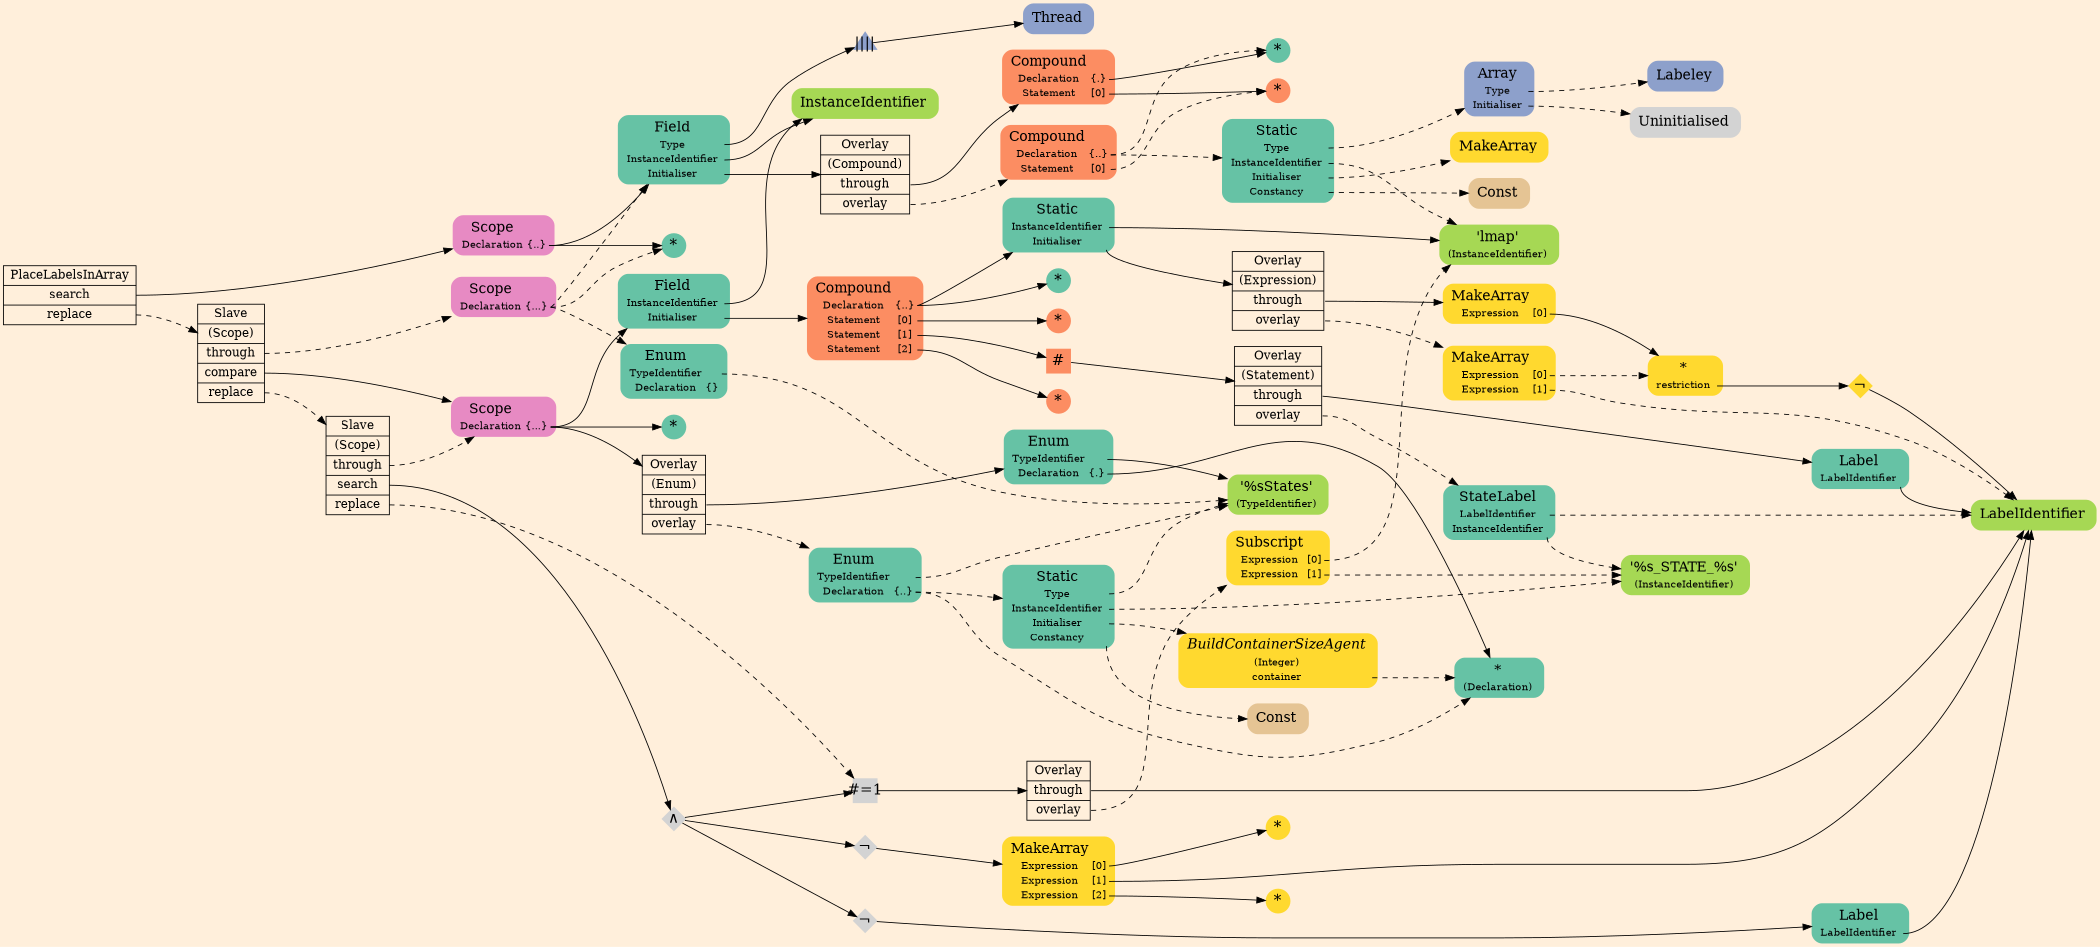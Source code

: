 digraph Inferno {
graph [
rankdir = "LR"
ranksep = 1.0
size = "14,20"
bgcolor = antiquewhite1
color = black
fontcolor = black
];
node [
];
"CR#P67-0" [
shape = "record"
fillcolor = antiquewhite1
label = "<fixed> PlaceLabelsInArray | <port0> search | <port1> replace"
style = "filled"
fontsize = "14"
color = black
fontcolor = black
];
"#B-2-1110" [
shape = "plaintext"
fillcolor = "/set28/4"
label = <<TABLE BORDER="0" CELLBORDER="0" CELLSPACING="0">
 <TR>
  <TD><FONT POINT-SIZE="16.0">Scope</FONT></TD>
  <TD></TD>
 </TR>
 <TR>
  <TD>Declaration</TD>
  <TD PORT="port0">{..}</TD>
 </TR>
</TABLE>>
style = "rounded,filled"
fontsize = "12"
];
"#B-2-1118" [
shape = "circle"
fillcolor = "/set28/1"
label = <*>
style = "filled"
fontsize = "18"
penwidth = 0.0
fixedsize = true
width = 0.4
height = 0.4
];
"#B-2-1113" [
shape = "plaintext"
fillcolor = "/set28/1"
label = <<TABLE BORDER="0" CELLBORDER="0" CELLSPACING="0">
 <TR>
  <TD><FONT POINT-SIZE="16.0">Field</FONT></TD>
  <TD></TD>
 </TR>
 <TR>
  <TD>Type</TD>
  <TD PORT="port0"></TD>
 </TR>
 <TR>
  <TD>InstanceIdentifier</TD>
  <TD PORT="port1"></TD>
 </TR>
 <TR>
  <TD>Initialiser</TD>
  <TD PORT="port2"></TD>
 </TR>
</TABLE>>
style = "rounded,filled"
fontsize = "12"
];
"#B-2-1112" [
shape = "triangle"
fillcolor = "/set28/3"
label = <||||>
style = "filled"
fontsize = "18"
penwidth = 0.0
fixedsize = true
width = 0.4
height = 0.4
];
"#B-2-1116" [
shape = "plaintext"
fillcolor = "/set28/3"
label = <<TABLE BORDER="0" CELLBORDER="0" CELLSPACING="0">
 <TR>
  <TD><FONT POINT-SIZE="16.0">Thread</FONT></TD>
  <TD></TD>
 </TR>
</TABLE>>
style = "rounded,filled"
fontsize = "12"
];
"#B-2-1115" [
shape = "plaintext"
fillcolor = "/set28/5"
label = <<TABLE BORDER="0" CELLBORDER="0" CELLSPACING="0">
 <TR>
  <TD><FONT POINT-SIZE="16.0">InstanceIdentifier</FONT></TD>
  <TD></TD>
 </TR>
</TABLE>>
style = "rounded,filled"
fontsize = "12"
];
"#B-2-1182" [
shape = "record"
fillcolor = antiquewhite1
label = "<fixed> Overlay | <port0> (Compound) | <port1> through | <port2> overlay"
style = "filled"
fontsize = "14"
color = black
fontcolor = black
];
"#B-2-1179" [
shape = "plaintext"
fillcolor = "/set28/2"
label = <<TABLE BORDER="0" CELLBORDER="0" CELLSPACING="0">
 <TR>
  <TD><FONT POINT-SIZE="16.0">Compound</FONT></TD>
  <TD></TD>
 </TR>
 <TR>
  <TD>Declaration</TD>
  <TD PORT="port0">{.}</TD>
 </TR>
 <TR>
  <TD>Statement</TD>
  <TD PORT="port1">[0]</TD>
 </TR>
</TABLE>>
style = "rounded,filled"
fontsize = "12"
];
"#B-2-1185" [
shape = "circle"
fillcolor = "/set28/1"
label = <*>
style = "filled"
fontsize = "18"
penwidth = 0.0
fixedsize = true
width = 0.4
height = 0.4
];
"#B-2-1197" [
shape = "circle"
fillcolor = "/set28/2"
label = <*>
style = "filled"
fontsize = "18"
penwidth = 0.0
fixedsize = true
width = 0.4
height = 0.4
];
"#B-2-1180" [
shape = "plaintext"
fillcolor = "/set28/2"
label = <<TABLE BORDER="0" CELLBORDER="0" CELLSPACING="0">
 <TR>
  <TD><FONT POINT-SIZE="16.0">Compound</FONT></TD>
  <TD></TD>
 </TR>
 <TR>
  <TD>Declaration</TD>
  <TD PORT="port0">{..}</TD>
 </TR>
 <TR>
  <TD>Statement</TD>
  <TD PORT="port1">[0]</TD>
 </TR>
</TABLE>>
style = "rounded,filled"
fontsize = "12"
];
"#B-2-1166" [
shape = "plaintext"
fillcolor = "/set28/1"
label = <<TABLE BORDER="0" CELLBORDER="0" CELLSPACING="0">
 <TR>
  <TD><FONT POINT-SIZE="16.0">Static</FONT></TD>
  <TD></TD>
 </TR>
 <TR>
  <TD>Type</TD>
  <TD PORT="port0"></TD>
 </TR>
 <TR>
  <TD>InstanceIdentifier</TD>
  <TD PORT="port1"></TD>
 </TR>
 <TR>
  <TD>Initialiser</TD>
  <TD PORT="port2"></TD>
 </TR>
 <TR>
  <TD>Constancy</TD>
  <TD PORT="port3"></TD>
 </TR>
</TABLE>>
style = "rounded,filled"
fontsize = "12"
];
"#B-2-1169" [
shape = "plaintext"
fillcolor = "/set28/3"
label = <<TABLE BORDER="0" CELLBORDER="0" CELLSPACING="0">
 <TR>
  <TD><FONT POINT-SIZE="16.0">Array</FONT></TD>
  <TD></TD>
 </TR>
 <TR>
  <TD>Type</TD>
  <TD PORT="port0"></TD>
 </TR>
 <TR>
  <TD>Initialiser</TD>
  <TD PORT="port1"></TD>
 </TR>
</TABLE>>
style = "rounded,filled"
fontsize = "12"
];
"#B-2-1199" [
shape = "plaintext"
fillcolor = "/set28/3"
label = <<TABLE BORDER="0" CELLBORDER="0" CELLSPACING="0">
 <TR>
  <TD><FONT POINT-SIZE="16.0">Labeley</FONT></TD>
  <TD></TD>
 </TR>
</TABLE>>
style = "rounded,filled"
fontsize = "12"
];
"#B-2-1200" [
shape = "plaintext"
label = <<TABLE BORDER="0" CELLBORDER="0" CELLSPACING="0">
 <TR>
  <TD><FONT POINT-SIZE="16.0">Uninitialised</FONT></TD>
  <TD></TD>
 </TR>
</TABLE>>
style = "rounded,filled"
fontsize = "12"
];
"#B-2-1168" [
shape = "plaintext"
fillcolor = "/set28/5"
label = <<TABLE BORDER="0" CELLBORDER="0" CELLSPACING="0">
 <TR>
  <TD><FONT POINT-SIZE="16.0">'lmap'</FONT></TD>
  <TD></TD>
 </TR>
 <TR>
  <TD>(InstanceIdentifier)</TD>
  <TD PORT="port0"></TD>
 </TR>
</TABLE>>
style = "rounded,filled"
fontsize = "12"
];
"#B-2-1170" [
shape = "plaintext"
fillcolor = "/set28/6"
label = <<TABLE BORDER="0" CELLBORDER="0" CELLSPACING="0">
 <TR>
  <TD><FONT POINT-SIZE="16.0">MakeArray</FONT></TD>
  <TD></TD>
 </TR>
</TABLE>>
style = "rounded,filled"
fontsize = "12"
];
"#B-2-1198" [
shape = "plaintext"
fillcolor = "/set28/7"
label = <<TABLE BORDER="0" CELLBORDER="0" CELLSPACING="0">
 <TR>
  <TD><FONT POINT-SIZE="16.0">Const</FONT></TD>
  <TD></TD>
 </TR>
</TABLE>>
style = "rounded,filled"
fontsize = "12"
];
"#B-2-1196" [
shape = "record"
fillcolor = antiquewhite1
label = "<fixed> Slave | <port0> (Scope) | <port1> through | <port2> compare | <port3> replace"
style = "filled"
fontsize = "14"
color = black
fontcolor = black
];
"#B-2-1111" [
shape = "plaintext"
fillcolor = "/set28/4"
label = <<TABLE BORDER="0" CELLBORDER="0" CELLSPACING="0">
 <TR>
  <TD><FONT POINT-SIZE="16.0">Scope</FONT></TD>
  <TD></TD>
 </TR>
 <TR>
  <TD>Declaration</TD>
  <TD PORT="port0">{...}</TD>
 </TR>
</TABLE>>
style = "rounded,filled"
fontsize = "12"
];
"#B-2-1121" [
shape = "plaintext"
fillcolor = "/set28/1"
label = <<TABLE BORDER="0" CELLBORDER="0" CELLSPACING="0">
 <TR>
  <TD><FONT POINT-SIZE="16.0">Enum</FONT></TD>
  <TD></TD>
 </TR>
 <TR>
  <TD>TypeIdentifier</TD>
  <TD PORT="port0"></TD>
 </TR>
 <TR>
  <TD>Declaration</TD>
  <TD PORT="port1">{}</TD>
 </TR>
</TABLE>>
style = "rounded,filled"
fontsize = "12"
];
"#B-2-1122" [
shape = "plaintext"
fillcolor = "/set28/5"
label = <<TABLE BORDER="0" CELLBORDER="0" CELLSPACING="0">
 <TR>
  <TD><FONT POINT-SIZE="16.0">'%sStates'</FONT></TD>
  <TD></TD>
 </TR>
 <TR>
  <TD>(TypeIdentifier)</TD>
  <TD PORT="port0"></TD>
 </TR>
</TABLE>>
style = "rounded,filled"
fontsize = "12"
];
"#B-2-1164" [
shape = "plaintext"
fillcolor = "/set28/4"
label = <<TABLE BORDER="0" CELLBORDER="0" CELLSPACING="0">
 <TR>
  <TD><FONT POINT-SIZE="16.0">Scope</FONT></TD>
  <TD></TD>
 </TR>
 <TR>
  <TD>Declaration</TD>
  <TD PORT="port0">{...}</TD>
 </TR>
</TABLE>>
style = "rounded,filled"
fontsize = "12"
];
"#B-2-1128" [
shape = "circle"
fillcolor = "/set28/1"
label = <*>
style = "filled"
fontsize = "18"
penwidth = 0.0
fixedsize = true
width = 0.4
height = 0.4
];
"#B-2-1137" [
shape = "record"
fillcolor = antiquewhite1
label = "<fixed> Overlay | <port0> (Enum) | <port1> through | <port2> overlay"
style = "filled"
fontsize = "14"
color = black
fontcolor = black
];
"#B-2-1138" [
shape = "plaintext"
fillcolor = "/set28/1"
label = <<TABLE BORDER="0" CELLBORDER="0" CELLSPACING="0">
 <TR>
  <TD><FONT POINT-SIZE="16.0">Enum</FONT></TD>
  <TD></TD>
 </TR>
 <TR>
  <TD>TypeIdentifier</TD>
  <TD PORT="port0"></TD>
 </TR>
 <TR>
  <TD>Declaration</TD>
  <TD PORT="port1">{.}</TD>
 </TR>
</TABLE>>
style = "rounded,filled"
fontsize = "12"
];
"#B-2-1126" [
shape = "plaintext"
fillcolor = "/set28/1"
label = <<TABLE BORDER="0" CELLBORDER="0" CELLSPACING="0">
 <TR>
  <TD><FONT POINT-SIZE="16.0">*</FONT></TD>
  <TD></TD>
 </TR>
 <TR>
  <TD>(Declaration)</TD>
  <TD PORT="port0"></TD>
 </TR>
</TABLE>>
style = "rounded,filled"
fontsize = "12"
];
"#B-2-1139" [
shape = "plaintext"
fillcolor = "/set28/1"
label = <<TABLE BORDER="0" CELLBORDER="0" CELLSPACING="0">
 <TR>
  <TD><FONT POINT-SIZE="16.0">Enum</FONT></TD>
  <TD></TD>
 </TR>
 <TR>
  <TD>TypeIdentifier</TD>
  <TD PORT="port0"></TD>
 </TR>
 <TR>
  <TD>Declaration</TD>
  <TD PORT="port1">{..}</TD>
 </TR>
</TABLE>>
style = "rounded,filled"
fontsize = "12"
];
"#B-2-1141" [
shape = "plaintext"
fillcolor = "/set28/1"
label = <<TABLE BORDER="0" CELLBORDER="0" CELLSPACING="0">
 <TR>
  <TD><FONT POINT-SIZE="16.0">Static</FONT></TD>
  <TD></TD>
 </TR>
 <TR>
  <TD>Type</TD>
  <TD PORT="port0"></TD>
 </TR>
 <TR>
  <TD>InstanceIdentifier</TD>
  <TD PORT="port1"></TD>
 </TR>
 <TR>
  <TD>Initialiser</TD>
  <TD PORT="port2"></TD>
 </TR>
 <TR>
  <TD>Constancy</TD>
  <TD PORT="port3"></TD>
 </TR>
</TABLE>>
style = "rounded,filled"
fontsize = "12"
];
"#B-2-1142" [
shape = "plaintext"
fillcolor = "/set28/5"
label = <<TABLE BORDER="0" CELLBORDER="0" CELLSPACING="0">
 <TR>
  <TD><FONT POINT-SIZE="16.0">'%s_STATE_%s'</FONT></TD>
  <TD></TD>
 </TR>
 <TR>
  <TD>(InstanceIdentifier)</TD>
  <TD PORT="port0"></TD>
 </TR>
</TABLE>>
style = "rounded,filled"
fontsize = "12"
];
"#B-2-1145" [
shape = "plaintext"
fillcolor = "/set28/6"
label = <<TABLE BORDER="0" CELLBORDER="0" CELLSPACING="0">
 <TR>
  <TD><FONT POINT-SIZE="16.0"><I>BuildContainerSizeAgent</I></FONT></TD>
  <TD></TD>
 </TR>
 <TR>
  <TD>(Integer)</TD>
  <TD PORT="port0"></TD>
 </TR>
 <TR>
  <TD>container</TD>
  <TD PORT="port1"></TD>
 </TR>
</TABLE>>
style = "rounded,filled"
fontsize = "12"
];
"#B-2-1195" [
shape = "plaintext"
fillcolor = "/set28/7"
label = <<TABLE BORDER="0" CELLBORDER="0" CELLSPACING="0">
 <TR>
  <TD><FONT POINT-SIZE="16.0">Const</FONT></TD>
  <TD></TD>
 </TR>
</TABLE>>
style = "rounded,filled"
fontsize = "12"
];
"#B-2-1165" [
shape = "plaintext"
fillcolor = "/set28/1"
label = <<TABLE BORDER="0" CELLBORDER="0" CELLSPACING="0">
 <TR>
  <TD><FONT POINT-SIZE="16.0">Field</FONT></TD>
  <TD></TD>
 </TR>
 <TR>
  <TD>InstanceIdentifier</TD>
  <TD PORT="port0"></TD>
 </TR>
 <TR>
  <TD>Initialiser</TD>
  <TD PORT="port1"></TD>
 </TR>
</TABLE>>
style = "rounded,filled"
fontsize = "12"
];
"#B-2-1181" [
shape = "plaintext"
fillcolor = "/set28/2"
label = <<TABLE BORDER="0" CELLBORDER="0" CELLSPACING="0">
 <TR>
  <TD><FONT POINT-SIZE="16.0">Compound</FONT></TD>
  <TD></TD>
 </TR>
 <TR>
  <TD>Declaration</TD>
  <TD PORT="port0">{..}</TD>
 </TR>
 <TR>
  <TD>Statement</TD>
  <TD PORT="port1">[0]</TD>
 </TR>
 <TR>
  <TD>Statement</TD>
  <TD PORT="port2">[1]</TD>
 </TR>
 <TR>
  <TD>Statement</TD>
  <TD PORT="port3">[2]</TD>
 </TR>
</TABLE>>
style = "rounded,filled"
fontsize = "12"
];
"#B-2-1189" [
shape = "circle"
fillcolor = "/set28/1"
label = <*>
style = "filled"
fontsize = "18"
penwidth = 0.0
fixedsize = true
width = 0.4
height = 0.4
];
"#B-2-1167" [
shape = "plaintext"
fillcolor = "/set28/1"
label = <<TABLE BORDER="0" CELLBORDER="0" CELLSPACING="0">
 <TR>
  <TD><FONT POINT-SIZE="16.0">Static</FONT></TD>
  <TD></TD>
 </TR>
 <TR>
  <TD>InstanceIdentifier</TD>
  <TD PORT="port0"></TD>
 </TR>
 <TR>
  <TD>Initialiser</TD>
  <TD PORT="port1"></TD>
 </TR>
</TABLE>>
style = "rounded,filled"
fontsize = "12"
];
"#B-2-1174" [
shape = "record"
fillcolor = antiquewhite1
label = "<fixed> Overlay | <port0> (Expression) | <port1> through | <port2> overlay"
style = "filled"
fontsize = "14"
color = black
fontcolor = black
];
"#B-2-1171" [
shape = "plaintext"
fillcolor = "/set28/6"
label = <<TABLE BORDER="0" CELLBORDER="0" CELLSPACING="0">
 <TR>
  <TD><FONT POINT-SIZE="16.0">MakeArray</FONT></TD>
  <TD></TD>
 </TR>
 <TR>
  <TD>Expression</TD>
  <TD PORT="port0">[0]</TD>
 </TR>
</TABLE>>
style = "rounded,filled"
fontsize = "12"
];
"#B-2-1176" [
shape = "plaintext"
fillcolor = "/set28/6"
label = <<TABLE BORDER="0" CELLBORDER="0" CELLSPACING="0">
 <TR>
  <TD><FONT POINT-SIZE="16.0">*</FONT></TD>
  <TD></TD>
 </TR>
 <TR>
  <TD>restriction</TD>
  <TD PORT="port0"></TD>
 </TR>
</TABLE>>
style = "rounded,filled"
fontsize = "12"
];
"#B-2-1177" [
shape = "diamond"
fillcolor = "/set28/6"
label = <¬>
style = "filled"
fontsize = "18"
penwidth = 0.0
fixedsize = true
width = 0.4
height = 0.4
];
"#B-2-1146" [
shape = "plaintext"
fillcolor = "/set28/5"
label = <<TABLE BORDER="0" CELLBORDER="0" CELLSPACING="0">
 <TR>
  <TD><FONT POINT-SIZE="16.0">LabelIdentifier</FONT></TD>
  <TD></TD>
 </TR>
</TABLE>>
style = "rounded,filled"
fontsize = "12"
];
"#B-2-1172" [
shape = "plaintext"
fillcolor = "/set28/6"
label = <<TABLE BORDER="0" CELLBORDER="0" CELLSPACING="0">
 <TR>
  <TD><FONT POINT-SIZE="16.0">MakeArray</FONT></TD>
  <TD></TD>
 </TR>
 <TR>
  <TD>Expression</TD>
  <TD PORT="port0">[0]</TD>
 </TR>
 <TR>
  <TD>Expression</TD>
  <TD PORT="port1">[1]</TD>
 </TR>
</TABLE>>
style = "rounded,filled"
fontsize = "12"
];
"#B-2-1191" [
shape = "circle"
fillcolor = "/set28/2"
label = <*>
style = "filled"
fontsize = "18"
penwidth = 0.0
fixedsize = true
width = 0.4
height = 0.4
];
"#B-2-1175" [
shape = "square"
fillcolor = "/set28/2"
label = <#>
style = "filled"
fontsize = "18"
penwidth = 0.0
fixedsize = true
width = 0.4
height = 0.4
];
"#B-2-1183" [
shape = "record"
fillcolor = antiquewhite1
label = "<fixed> Overlay | <port0> (Statement) | <port1> through | <port2> overlay"
style = "filled"
fontsize = "14"
color = black
fontcolor = black
];
"#B-2-1157" [
shape = "plaintext"
fillcolor = "/set28/1"
label = <<TABLE BORDER="0" CELLBORDER="0" CELLSPACING="0">
 <TR>
  <TD><FONT POINT-SIZE="16.0">Label</FONT></TD>
  <TD></TD>
 </TR>
 <TR>
  <TD>LabelIdentifier</TD>
  <TD PORT="port0"></TD>
 </TR>
</TABLE>>
style = "rounded,filled"
fontsize = "12"
];
"#B-2-1184" [
shape = "plaintext"
fillcolor = "/set28/1"
label = <<TABLE BORDER="0" CELLBORDER="0" CELLSPACING="0">
 <TR>
  <TD><FONT POINT-SIZE="16.0">StateLabel</FONT></TD>
  <TD></TD>
 </TR>
 <TR>
  <TD>LabelIdentifier</TD>
  <TD PORT="port0"></TD>
 </TR>
 <TR>
  <TD>InstanceIdentifier</TD>
  <TD PORT="port1"></TD>
 </TR>
</TABLE>>
style = "rounded,filled"
fontsize = "12"
];
"#B-2-1190" [
shape = "circle"
fillcolor = "/set28/2"
label = <*>
style = "filled"
fontsize = "18"
penwidth = 0.0
fixedsize = true
width = 0.4
height = 0.4
];
"#B-2-1188" [
shape = "record"
fillcolor = antiquewhite1
label = "<fixed> Slave | <port0> (Scope) | <port1> through | <port2> search | <port3> replace"
style = "filled"
fontsize = "14"
color = black
fontcolor = black
];
"#B-2-1149" [
shape = "diamond"
label = <∧>
style = "filled"
fontsize = "18"
penwidth = 0.0
fixedsize = true
width = 0.4
height = 0.4
];
"#B-2-1152" [
shape = "square"
label = <#=1>
style = "filled"
fontsize = "18"
penwidth = 0.0
fixedsize = true
width = 0.4
height = 0.4
];
"#B-3-7" [
shape = "record"
fillcolor = antiquewhite1
label = "<fixed> Overlay | <port0> through | <port1> overlay"
style = "filled"
fontsize = "14"
color = black
fontcolor = black
];
"#B-2-1178" [
shape = "plaintext"
fillcolor = "/set28/6"
label = <<TABLE BORDER="0" CELLBORDER="0" CELLSPACING="0">
 <TR>
  <TD><FONT POINT-SIZE="16.0">Subscript</FONT></TD>
  <TD></TD>
 </TR>
 <TR>
  <TD>Expression</TD>
  <TD PORT="port0">[0]</TD>
 </TR>
 <TR>
  <TD>Expression</TD>
  <TD PORT="port1">[1]</TD>
 </TR>
</TABLE>>
style = "rounded,filled"
fontsize = "12"
];
"#B-2-1150" [
shape = "diamond"
label = <¬>
style = "filled"
fontsize = "18"
penwidth = 0.0
fixedsize = true
width = 0.4
height = 0.4
];
"#B-2-1173" [
shape = "plaintext"
fillcolor = "/set28/6"
label = <<TABLE BORDER="0" CELLBORDER="0" CELLSPACING="0">
 <TR>
  <TD><FONT POINT-SIZE="16.0">MakeArray</FONT></TD>
  <TD></TD>
 </TR>
 <TR>
  <TD>Expression</TD>
  <TD PORT="port0">[0]</TD>
 </TR>
 <TR>
  <TD>Expression</TD>
  <TD PORT="port1">[1]</TD>
 </TR>
 <TR>
  <TD>Expression</TD>
  <TD PORT="port2">[2]</TD>
 </TR>
</TABLE>>
style = "rounded,filled"
fontsize = "12"
];
"#B-2-1187" [
shape = "circle"
fillcolor = "/set28/6"
label = <*>
style = "filled"
fontsize = "18"
penwidth = 0.0
fixedsize = true
width = 0.4
height = 0.4
];
"#B-2-1186" [
shape = "circle"
fillcolor = "/set28/6"
label = <*>
style = "filled"
fontsize = "18"
penwidth = 0.0
fixedsize = true
width = 0.4
height = 0.4
];
"#B-2-1151" [
shape = "diamond"
label = <¬>
style = "filled"
fontsize = "18"
penwidth = 0.0
fixedsize = true
width = 0.4
height = 0.4
];
"#B-2-1154" [
shape = "plaintext"
fillcolor = "/set28/1"
label = <<TABLE BORDER="0" CELLBORDER="0" CELLSPACING="0">
 <TR>
  <TD><FONT POINT-SIZE="16.0">Label</FONT></TD>
  <TD></TD>
 </TR>
 <TR>
  <TD>LabelIdentifier</TD>
  <TD PORT="port0"></TD>
 </TR>
</TABLE>>
style = "rounded,filled"
fontsize = "12"
];
"CR#P67-0":port0 -> "#B-2-1110" [style="solid"
color = black
fontcolor = black
];
"CR#P67-0":port1 -> "#B-2-1196" [style="dashed"
color = black
fontcolor = black
];
"#B-2-1110":port0 -> "#B-2-1118" [style="solid"
color = black
fontcolor = black
];
"#B-2-1110":port0 -> "#B-2-1113" [style="solid"
color = black
fontcolor = black
];
"#B-2-1113":port0 -> "#B-2-1112" [style="solid"
color = black
fontcolor = black
];
"#B-2-1113":port1 -> "#B-2-1115" [style="solid"
color = black
fontcolor = black
];
"#B-2-1113":port2 -> "#B-2-1182" [style="solid"
color = black
fontcolor = black
];
"#B-2-1112" -> "#B-2-1116" [style="solid"
color = black
fontcolor = black
];
"#B-2-1182":port1 -> "#B-2-1179" [style="solid"
color = black
fontcolor = black
];
"#B-2-1182":port2 -> "#B-2-1180" [style="dashed"
color = black
fontcolor = black
];
"#B-2-1179":port0 -> "#B-2-1185" [style="solid"
color = black
fontcolor = black
];
"#B-2-1179":port1 -> "#B-2-1197" [style="solid"
color = black
fontcolor = black
];
"#B-2-1180":port0 -> "#B-2-1185" [style="dashed"
color = black
fontcolor = black
];
"#B-2-1180":port0 -> "#B-2-1166" [style="dashed"
color = black
fontcolor = black
];
"#B-2-1180":port1 -> "#B-2-1197" [style="dashed"
color = black
fontcolor = black
];
"#B-2-1166":port0 -> "#B-2-1169" [style="dashed"
color = black
fontcolor = black
];
"#B-2-1166":port1 -> "#B-2-1168" [style="dashed"
color = black
fontcolor = black
];
"#B-2-1166":port2 -> "#B-2-1170" [style="dashed"
color = black
fontcolor = black
];
"#B-2-1166":port3 -> "#B-2-1198" [style="dashed"
color = black
fontcolor = black
];
"#B-2-1169":port0 -> "#B-2-1199" [style="dashed"
color = black
fontcolor = black
];
"#B-2-1169":port1 -> "#B-2-1200" [style="dashed"
color = black
fontcolor = black
];
"#B-2-1196":port1 -> "#B-2-1111" [style="dashed"
color = black
fontcolor = black
];
"#B-2-1196":port2 -> "#B-2-1164" [style="solid"
color = black
fontcolor = black
];
"#B-2-1196":port3 -> "#B-2-1188" [style="dashed"
color = black
fontcolor = black
];
"#B-2-1111":port0 -> "#B-2-1118" [style="dashed"
color = black
fontcolor = black
];
"#B-2-1111":port0 -> "#B-2-1113" [style="dashed"
color = black
fontcolor = black
];
"#B-2-1111":port0 -> "#B-2-1121" [style="dashed"
color = black
fontcolor = black
];
"#B-2-1121":port0 -> "#B-2-1122" [style="dashed"
color = black
fontcolor = black
];
"#B-2-1164":port0 -> "#B-2-1128" [style="solid"
color = black
fontcolor = black
];
"#B-2-1164":port0 -> "#B-2-1137" [style="solid"
color = black
fontcolor = black
];
"#B-2-1164":port0 -> "#B-2-1165" [style="solid"
color = black
fontcolor = black
];
"#B-2-1137":port1 -> "#B-2-1138" [style="solid"
color = black
fontcolor = black
];
"#B-2-1137":port2 -> "#B-2-1139" [style="dashed"
color = black
fontcolor = black
];
"#B-2-1138":port0 -> "#B-2-1122" [style="solid"
color = black
fontcolor = black
];
"#B-2-1138":port1 -> "#B-2-1126" [style="solid"
color = black
fontcolor = black
];
"#B-2-1139":port0 -> "#B-2-1122" [style="dashed"
color = black
fontcolor = black
];
"#B-2-1139":port1 -> "#B-2-1126" [style="dashed"
color = black
fontcolor = black
];
"#B-2-1139":port1 -> "#B-2-1141" [style="dashed"
color = black
fontcolor = black
];
"#B-2-1141":port0 -> "#B-2-1122" [style="dashed"
color = black
fontcolor = black
];
"#B-2-1141":port1 -> "#B-2-1142" [style="dashed"
color = black
fontcolor = black
];
"#B-2-1141":port2 -> "#B-2-1145" [style="dashed"
color = black
fontcolor = black
];
"#B-2-1141":port3 -> "#B-2-1195" [style="dashed"
color = black
fontcolor = black
];
"#B-2-1145":port1 -> "#B-2-1126" [style="dashed"
color = black
fontcolor = black
];
"#B-2-1165":port0 -> "#B-2-1115" [style="solid"
color = black
fontcolor = black
];
"#B-2-1165":port1 -> "#B-2-1181" [style="solid"
color = black
fontcolor = black
];
"#B-2-1181":port0 -> "#B-2-1189" [style="solid"
color = black
fontcolor = black
];
"#B-2-1181":port0 -> "#B-2-1167" [style="solid"
color = black
fontcolor = black
];
"#B-2-1181":port1 -> "#B-2-1191" [style="solid"
color = black
fontcolor = black
];
"#B-2-1181":port2 -> "#B-2-1175" [style="solid"
color = black
fontcolor = black
];
"#B-2-1181":port3 -> "#B-2-1190" [style="solid"
color = black
fontcolor = black
];
"#B-2-1167":port0 -> "#B-2-1168" [style="solid"
color = black
fontcolor = black
];
"#B-2-1167":port1 -> "#B-2-1174" [style="solid"
color = black
fontcolor = black
];
"#B-2-1174":port1 -> "#B-2-1171" [style="solid"
color = black
fontcolor = black
];
"#B-2-1174":port2 -> "#B-2-1172" [style="dashed"
color = black
fontcolor = black
];
"#B-2-1171":port0 -> "#B-2-1176" [style="solid"
color = black
fontcolor = black
];
"#B-2-1176":port0 -> "#B-2-1177" [style="solid"
color = black
fontcolor = black
];
"#B-2-1177" -> "#B-2-1146" [style="solid"
color = black
fontcolor = black
];
"#B-2-1172":port0 -> "#B-2-1176" [style="dashed"
color = black
fontcolor = black
];
"#B-2-1172":port1 -> "#B-2-1146" [style="dashed"
color = black
fontcolor = black
];
"#B-2-1175" -> "#B-2-1183" [style="solid"
color = black
fontcolor = black
];
"#B-2-1183":port1 -> "#B-2-1157" [style="solid"
color = black
fontcolor = black
];
"#B-2-1183":port2 -> "#B-2-1184" [style="dashed"
color = black
fontcolor = black
];
"#B-2-1157":port0 -> "#B-2-1146" [style="solid"
color = black
fontcolor = black
];
"#B-2-1184":port0 -> "#B-2-1146" [style="dashed"
color = black
fontcolor = black
];
"#B-2-1184":port1 -> "#B-2-1142" [style="dashed"
color = black
fontcolor = black
];
"#B-2-1188":port1 -> "#B-2-1164" [style="dashed"
color = black
fontcolor = black
];
"#B-2-1188":port2 -> "#B-2-1149" [style="solid"
color = black
fontcolor = black
];
"#B-2-1188":port3 -> "#B-2-1152" [style="dashed"
color = black
fontcolor = black
];
"#B-2-1149" -> "#B-2-1152" [style="solid"
color = black
fontcolor = black
];
"#B-2-1149" -> "#B-2-1150" [style="solid"
color = black
fontcolor = black
];
"#B-2-1149" -> "#B-2-1151" [style="solid"
color = black
fontcolor = black
];
"#B-2-1152" -> "#B-3-7" [style="solid"
color = black
fontcolor = black
];
"#B-3-7":port0 -> "#B-2-1146" [style="solid"
color = black
fontcolor = black
];
"#B-3-7":port1 -> "#B-2-1178" [style="dashed"
color = black
fontcolor = black
];
"#B-2-1178":port0 -> "#B-2-1168" [style="dashed"
color = black
fontcolor = black
];
"#B-2-1178":port1 -> "#B-2-1142" [style="dashed"
color = black
fontcolor = black
];
"#B-2-1150" -> "#B-2-1173" [style="solid"
color = black
fontcolor = black
];
"#B-2-1173":port0 -> "#B-2-1187" [style="solid"
color = black
fontcolor = black
];
"#B-2-1173":port1 -> "#B-2-1146" [style="solid"
color = black
fontcolor = black
];
"#B-2-1173":port2 -> "#B-2-1186" [style="solid"
color = black
fontcolor = black
];
"#B-2-1151" -> "#B-2-1154" [style="solid"
color = black
fontcolor = black
];
"#B-2-1154":port0 -> "#B-2-1146" [style="solid"
color = black
fontcolor = black
];
}
